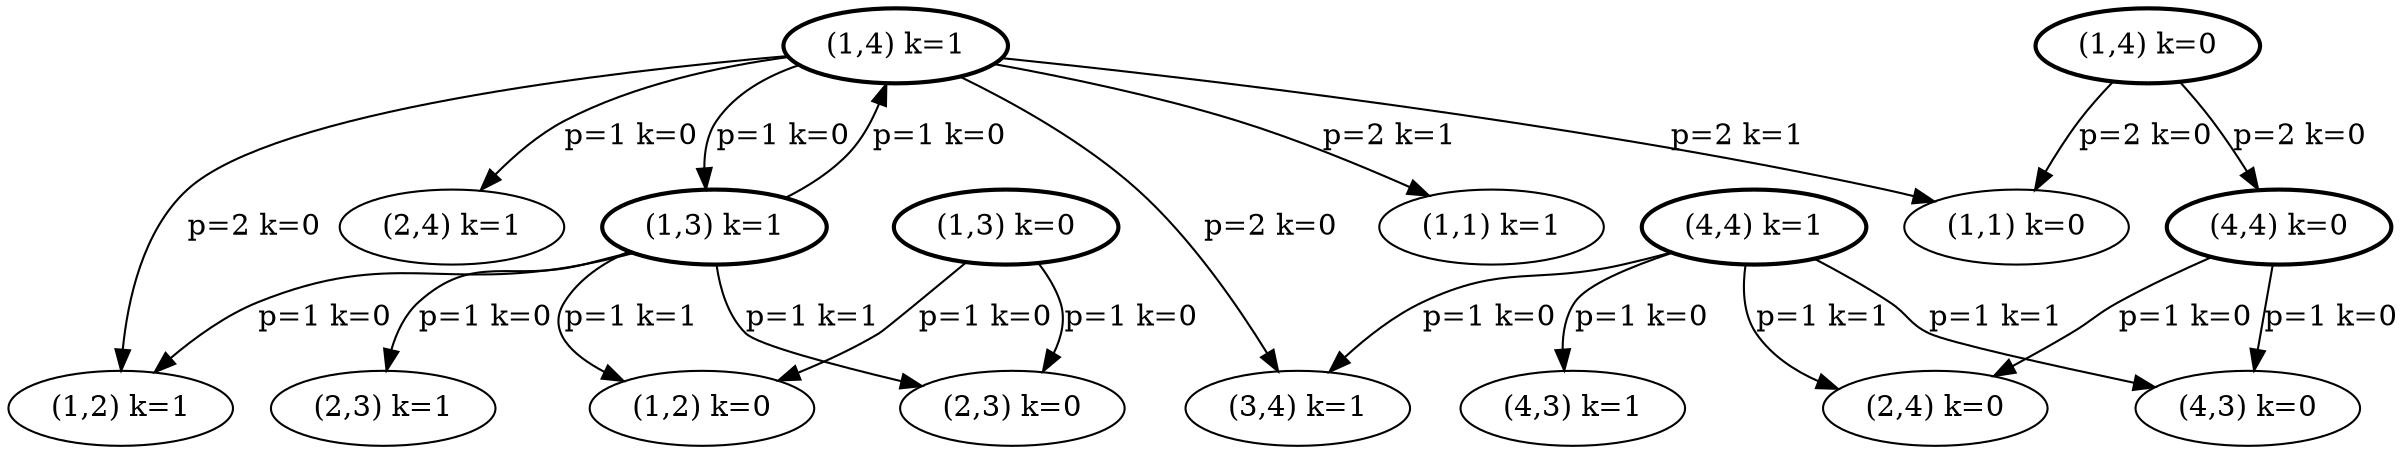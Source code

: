 digraph A { 
/*Graficar usando dot grafoEjemploEj3.dot -o grafo1.png -Tpng -Grankdir=LR*/
1 [label="(1,1) k=1"];
2 [label="(1,2) k=1"];
3 [label="(1,3) k=1"];
4 [label="(1,4) k=1"];
//5 [label="(2,1) k=1"];
//6 [label="(2,2) k=1"];
7 [label="(2,3) k=1"];
8 [label="(2,4) k=1"];
//9 [label="(3,1) k=1"];
//10 [label="(3,2) k=1"];
//11 [label="(3,3) k=1"];
12 [label="(3,4) k=1"];
//13 [label="(4,1) k=1"];
//14 [label="(4,2) k=1"];
15 [label="(4,3) k=1"];
16 [label="(4,4) k=1"];

17 [label="(1,1) k=0"];
18 [label="(1,2) k=0"];
19 [label="(1,3) k=0"];
20 [label="(1,4) k=0"];
//21 [label="(2,1) k=0"];
//22 [label="(2,2) k=0"];
23 [label="(2,3) k=0"];
24 [label="(2,4) k=0"];
//25 [label="(3,1) k=0"];
//26 [label="(3,2) k=0"];
//27 [label="(3,3) k=0"];
//28 [label="(3,4) k=0"];
//29 [label="(4,1) k=0"];
//30 [label="(4,2) k=0"];
31 [label="(4,3) k=0"];
32 [label="(4,4) k=0"];

16 -> 15 [label="p=1 k=0"]; 
16 -> 12 [label="p=1 k=0"]; 
16 -> 31 [label="p=1 k=1"];
16 -> 24 [label="p=1 k=1"];
//16 -> 32 [label="", style=dashed];
32 -> 31 [label="p=1 k=0"];
32 -> 24 [label="p=1 k=0"];

4 -> 3 [label="p=1 k=0"];
4 -> 2 [label="p=2 k=0"];
4 -> 1 [label="p=2 k=1"];
4 -> 8 [label="p=1 k=0"];
4 -> 12 [label="p=2 k=0"];
4 -> 17 [label="p=2 k=1"];
//4 -> 20  [label="", style=dashed];
20 -> 17 [label="p=2 k=0"];
20 -> 32 [label="p=2 k=0"];

3 -> 2 [label="p=1 k=0"]; 
3 -> 7 [label="p=1 k=0"]; 
3 -> 4 [label="p=1 k=0"]; 
3 -> 18 [label="p=1 k=1"];
3 -> 23 [label="p=1 k=1"];
//3 -> 19 [label="", style=dashed];
19 -> 18 [label="p=1 k=0"];
19 -> 23 [label="p=1 k=0"];

16 [style=bold]; 
32 [style=bold]; 
4 [style=bold]; 
20 [style=bold]; 
3 [style=bold]; 
19 [style=bold]; 
}
